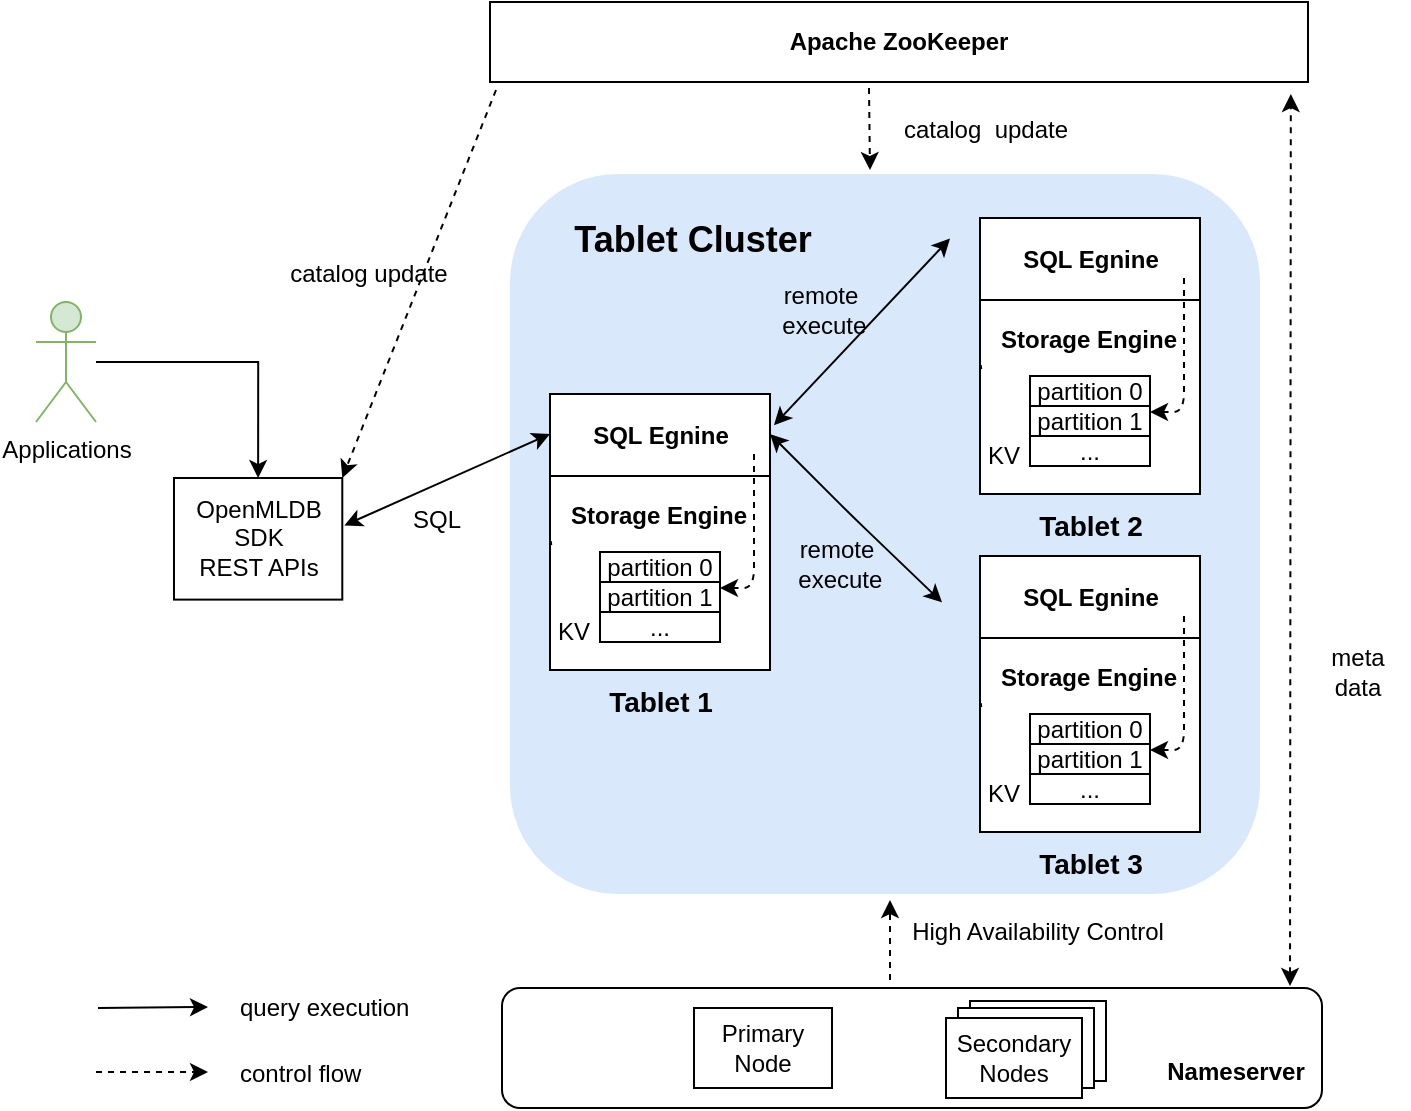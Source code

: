 <mxfile version="16.5.1" type="device" pages="4"><diagram id="R_XDnZOIMWWPD0mZHOEB" name="Page-2"><mxGraphModel dx="925" dy="631" grid="0" gridSize="10" guides="1" tooltips="1" connect="1" arrows="1" fold="1" page="1" pageScale="1" pageWidth="827" pageHeight="1169" background="none" math="0" shadow="0"><root><mxCell id="vhOFDHS4saqnz6lUWHox-0"/><mxCell id="vhOFDHS4saqnz6lUWHox-1" parent="vhOFDHS4saqnz6lUWHox-0"/><mxCell id="NaEzHVaHniakvKDmxubU-1" value="" style="rounded=1;whiteSpace=wrap;html=1;fillColor=#ffffff;gradientColor=none;" parent="vhOFDHS4saqnz6lUWHox-1" vertex="1"><mxGeometry x="266" y="593" width="410" height="60" as="geometry"/></mxCell><mxCell id="NaEzHVaHniakvKDmxubU-2" value="" style="rounded=1;whiteSpace=wrap;html=1;fillColor=#dae8fc;dashed=1;dashPattern=1 4;strokeColor=none;" parent="vhOFDHS4saqnz6lUWHox-1" vertex="1"><mxGeometry x="270" y="186" width="375" height="360" as="geometry"/></mxCell><mxCell id="NaEzHVaHniakvKDmxubU-6" value="&lt;font style=&quot;font-size: 12px&quot;&gt;SQL&lt;/font&gt;" style="text;html=1;strokeColor=none;fillColor=none;align=center;verticalAlign=middle;whiteSpace=wrap;rounded=0;rotation=0;" parent="vhOFDHS4saqnz6lUWHox-1" vertex="1"><mxGeometry x="201.8" y="338" width="63.2" height="41.5" as="geometry"/></mxCell><mxCell id="NaEzHVaHniakvKDmxubU-7" value="Primary Node" style="rounded=0;whiteSpace=wrap;html=1;labelBackgroundColor=none;strokeWidth=1;gradientColor=none;fontColor=#000000;" parent="vhOFDHS4saqnz6lUWHox-1" vertex="1"><mxGeometry x="362" y="603" width="69" height="40" as="geometry"/></mxCell><mxCell id="NaEzHVaHniakvKDmxubU-9" value="&lt;font style=&quot;font-size: 12px&quot;&gt;Nameserver&lt;/font&gt;" style="text;html=1;strokeColor=none;fillColor=none;align=center;verticalAlign=middle;whiteSpace=wrap;rounded=0;dashed=1;labelBackgroundColor=none;fontColor=#000000;fontStyle=1" parent="vhOFDHS4saqnz6lUWHox-1" vertex="1"><mxGeometry x="583.004" y="624.0" width="100" height="22" as="geometry"/></mxCell><mxCell id="NaEzHVaHniakvKDmxubU-10" style="edgeStyle=orthogonalEdgeStyle;rounded=0;orthogonalLoop=1;jettySize=auto;html=1;exitX=0.5;exitY=1;exitDx=0;exitDy=0;dashed=1;dashPattern=1 2;strokeWidth=2;fontColor=#000000;" parent="vhOFDHS4saqnz6lUWHox-1" edge="1"><mxGeometry relative="1" as="geometry"><mxPoint x="501.074" y="630.224" as="sourcePoint"/><mxPoint x="501.074" y="630.224" as="targetPoint"/></mxGeometry></mxCell><mxCell id="NaEzHVaHniakvKDmxubU-11" value="Apache ZooKeeper" style="rounded=0;whiteSpace=wrap;html=1;fontStyle=1" parent="vhOFDHS4saqnz6lUWHox-1" vertex="1"><mxGeometry x="260" y="100" width="409" height="40" as="geometry"/></mxCell><mxCell id="NaEzHVaHniakvKDmxubU-20" value="" style="endArrow=classic;startArrow=classic;html=1;exitX=0.39;exitY=-0.012;exitDx=0;exitDy=0;exitPerimeter=0;" parent="vhOFDHS4saqnz6lUWHox-1" source="NaEzHVaHniakvKDmxubU-5" edge="1"><mxGeometry width="50" height="50" relative="1" as="geometry"><mxPoint x="220" y="316" as="sourcePoint"/><mxPoint x="290" y="316" as="targetPoint"/></mxGeometry></mxCell><mxCell id="NaEzHVaHniakvKDmxubU-35" value="" style="endArrow=classic;startArrow=classic;html=1;exitX=1.018;exitY=0.113;exitDx=0;exitDy=0;exitPerimeter=0;entryX=0;entryY=0.16;entryDx=0;entryDy=0;entryPerimeter=0;" parent="vhOFDHS4saqnz6lUWHox-1" source="NaEzHVaHniakvKDmxubU-4" edge="1"><mxGeometry width="50" height="50" relative="1" as="geometry"><mxPoint x="410" y="296" as="sourcePoint"/><mxPoint x="490" y="218.24" as="targetPoint"/></mxGeometry></mxCell><mxCell id="NaEzHVaHniakvKDmxubU-36" value="" style="endArrow=classic;startArrow=classic;html=1;entryX=-0.036;entryY=0.107;entryDx=0;entryDy=0;entryPerimeter=0;" parent="vhOFDHS4saqnz6lUWHox-1" edge="1"><mxGeometry width="50" height="50" relative="1" as="geometry"><mxPoint x="400" y="316" as="sourcePoint"/><mxPoint x="486.04" y="400.231" as="targetPoint"/><Array as="points"><mxPoint x="440" y="356"/></Array></mxGeometry></mxCell><mxCell id="NaEzHVaHniakvKDmxubU-39" value="" style="endArrow=classic;startArrow=classic;html=1;exitX=0.961;exitY=-0.017;exitDx=0;exitDy=0;exitPerimeter=0;dashed=1;entryX=0.979;entryY=1.15;entryDx=0;entryDy=0;entryPerimeter=0;" parent="vhOFDHS4saqnz6lUWHox-1" source="NaEzHVaHniakvKDmxubU-1" target="NaEzHVaHniakvKDmxubU-11" edge="1"><mxGeometry width="50" height="50" relative="1" as="geometry"><mxPoint x="660" y="236" as="sourcePoint"/><mxPoint x="660" y="166" as="targetPoint"/></mxGeometry></mxCell><mxCell id="NaEzHVaHniakvKDmxubU-40" value="" style="endArrow=classic;html=1;dashed=1;" parent="vhOFDHS4saqnz6lUWHox-1" edge="1"><mxGeometry width="50" height="50" relative="1" as="geometry"><mxPoint x="460" y="589" as="sourcePoint"/><mxPoint x="460" y="549" as="targetPoint"/></mxGeometry></mxCell><mxCell id="NaEzHVaHniakvKDmxubU-41" value="High Availability Control" style="text;html=1;strokeColor=none;fillColor=none;align=center;verticalAlign=middle;whiteSpace=wrap;rounded=0;dashed=1;" parent="vhOFDHS4saqnz6lUWHox-1" vertex="1"><mxGeometry x="467" y="555" width="134" height="20" as="geometry"/></mxCell><mxCell id="NaEzHVaHniakvKDmxubU-42" value="meta data" style="text;html=1;strokeColor=none;fillColor=none;align=center;verticalAlign=middle;whiteSpace=wrap;rounded=0;dashed=1;" parent="vhOFDHS4saqnz6lUWHox-1" vertex="1"><mxGeometry x="669.004" y="425.0" width="50" height="20" as="geometry"/></mxCell><mxCell id="NaEzHVaHniakvKDmxubU-44" value="catalog update" style="text;html=1;strokeColor=none;fillColor=none;align=center;verticalAlign=middle;whiteSpace=wrap;rounded=0;dashed=1;" parent="vhOFDHS4saqnz6lUWHox-1" vertex="1"><mxGeometry x="150" y="226" width="99" height="20" as="geometry"/></mxCell><mxCell id="NaEzHVaHniakvKDmxubU-45" value="catalog &amp;nbsp;update" style="text;html=1;strokeColor=none;fillColor=none;align=center;verticalAlign=middle;whiteSpace=wrap;rounded=0;dashed=1;" parent="vhOFDHS4saqnz6lUWHox-1" vertex="1"><mxGeometry x="463" y="154" width="90" height="20" as="geometry"/></mxCell><mxCell id="NaEzHVaHniakvKDmxubU-46" value="" style="endArrow=classic;html=1;dashed=1;entryX=0;entryY=0;entryDx=0;entryDy=0;" parent="vhOFDHS4saqnz6lUWHox-1" target="NaEzHVaHniakvKDmxubU-5" edge="1"><mxGeometry width="50" height="50" relative="1" as="geometry"><mxPoint x="263" y="144" as="sourcePoint"/><mxPoint x="135" y="241" as="targetPoint"/></mxGeometry></mxCell><mxCell id="NaEzHVaHniakvKDmxubU-47" value="" style="endArrow=classic;html=1;dashed=1;" parent="vhOFDHS4saqnz6lUWHox-1" edge="1"><mxGeometry width="50" height="50" relative="1" as="geometry"><mxPoint x="449.5" y="143" as="sourcePoint"/><mxPoint x="450" y="184" as="targetPoint"/></mxGeometry></mxCell><mxCell id="NaEzHVaHniakvKDmxubU-57" value="remote &amp;nbsp;execute" style="text;html=1;strokeColor=none;fillColor=none;align=center;verticalAlign=middle;whiteSpace=wrap;rounded=0;" parent="vhOFDHS4saqnz6lUWHox-1" vertex="1"><mxGeometry x="384" y="241" width="83" height="26" as="geometry"/></mxCell><mxCell id="NaEzHVaHniakvKDmxubU-62" value="remote &amp;nbsp;execute" style="text;html=1;strokeColor=none;fillColor=none;align=center;verticalAlign=middle;whiteSpace=wrap;rounded=0;" parent="vhOFDHS4saqnz6lUWHox-1" vertex="1"><mxGeometry x="392" y="368" width="83" height="26" as="geometry"/></mxCell><mxCell id="mcq1iTSsxQSHeaT2hDs4-6" value="" style="edgeStyle=orthogonalEdgeStyle;rounded=0;orthogonalLoop=1;jettySize=auto;html=1;entryX=0;entryY=0.5;entryDx=0;entryDy=0;" parent="vhOFDHS4saqnz6lUWHox-1" source="mcq1iTSsxQSHeaT2hDs4-5" target="NaEzHVaHniakvKDmxubU-5" edge="1"><mxGeometry relative="1" as="geometry"><mxPoint x="150" y="332" as="targetPoint"/></mxGeometry></mxCell><mxCell id="mcq1iTSsxQSHeaT2hDs4-5" value="Applications" style="shape=umlActor;verticalLabelPosition=bottom;verticalAlign=top;html=1;outlineConnect=0;fillColor=#d5e8d4;strokeColor=#82b366;" parent="vhOFDHS4saqnz6lUWHox-1" vertex="1"><mxGeometry x="33" y="250" width="30" height="60" as="geometry"/></mxCell><mxCell id="VV9O_mDvi7hIgtX8AzGL-1" value="Tablet Cluster" style="text;html=1;align=center;verticalAlign=middle;resizable=0;points=[];autosize=1;strokeColor=none;fillColor=none;fontSize=18;fontStyle=1" parent="vhOFDHS4saqnz6lUWHox-1" vertex="1"><mxGeometry x="297" y="206" width="128" height="26" as="geometry"/></mxCell><mxCell id="VV9O_mDvi7hIgtX8AzGL-3" value="" style="group" parent="vhOFDHS4saqnz6lUWHox-1" vertex="1" connectable="0"><mxGeometry x="101.995" y="338.005" width="84.15" height="60.8" as="geometry"/></mxCell><mxCell id="NaEzHVaHniakvKDmxubU-5" value="&lt;font style=&quot;font-size: 14px&quot;&gt;&lt;br&gt;&lt;/font&gt;" style="rounded=0;whiteSpace=wrap;html=1;rotation=-90;direction=west;" parent="VV9O_mDvi7hIgtX8AzGL-3" vertex="1"><mxGeometry x="11.675" y="-11.675" width="60.8" height="84.15" as="geometry"/></mxCell><mxCell id="VV9O_mDvi7hIgtX8AzGL-5" value="OpenMLDB&lt;br&gt;SDK&lt;br&gt;REST APIs" style="text;html=1;align=center;verticalAlign=middle;resizable=0;points=[];autosize=1;strokeColor=none;fillColor=none;fontSize=12;" parent="VV9O_mDvi7hIgtX8AzGL-3" vertex="1"><mxGeometry x="5.575" y="7.295" width="73" height="46" as="geometry"/></mxCell><mxCell id="VV9O_mDvi7hIgtX8AzGL-18" value="" style="group" parent="vhOFDHS4saqnz6lUWHox-1" vertex="1" connectable="0"><mxGeometry x="283" y="296" width="117" height="164" as="geometry"/></mxCell><mxCell id="NaEzHVaHniakvKDmxubU-4" value="" style="rounded=0;whiteSpace=wrap;html=1;fillColor=#ffffff;" parent="VV9O_mDvi7hIgtX8AzGL-18" vertex="1"><mxGeometry x="7" width="110" height="138" as="geometry"/></mxCell><mxCell id="NaEzHVaHniakvKDmxubU-12" value="&lt;font style=&quot;font-size: 12px&quot;&gt;KV&lt;/font&gt;" style="text;html=1;strokeColor=none;fillColor=none;align=center;verticalAlign=middle;whiteSpace=wrap;rounded=0;rotation=0;" parent="VV9O_mDvi7hIgtX8AzGL-18" vertex="1"><mxGeometry y="109" width="38" height="20.5" as="geometry"/></mxCell><mxCell id="NaEzHVaHniakvKDmxubU-15" value="" style="endArrow=none;dashed=1;html=1;dashPattern=1 3;strokeWidth=2;" parent="VV9O_mDvi7hIgtX8AzGL-18" target="NaEzHVaHniakvKDmxubU-4" edge="1"><mxGeometry width="50" height="50" relative="1" as="geometry"><mxPoint x="8" y="74.5" as="sourcePoint"/><mxPoint x="78" y="74.5" as="targetPoint"/></mxGeometry></mxCell><mxCell id="NaEzHVaHniakvKDmxubU-16" value="" style="endArrow=none;html=1;" parent="VV9O_mDvi7hIgtX8AzGL-18" edge="1"><mxGeometry width="50" height="50" relative="1" as="geometry"><mxPoint x="7" y="41" as="sourcePoint"/><mxPoint x="117" y="41" as="targetPoint"/></mxGeometry></mxCell><mxCell id="NaEzHVaHniakvKDmxubU-19" value="SQL Egnine" style="text;html=1;strokeColor=none;fillColor=none;align=center;verticalAlign=middle;whiteSpace=wrap;rounded=0;dashed=1;fontStyle=1" parent="VV9O_mDvi7hIgtX8AzGL-18" vertex="1"><mxGeometry x="10.75" y="7" width="102.5" height="28.5" as="geometry"/></mxCell><mxCell id="NaEzHVaHniakvKDmxubU-43" value="Tablet 1" style="text;html=1;strokeColor=none;fillColor=none;align=center;verticalAlign=middle;whiteSpace=wrap;rounded=0;dashed=1;fontStyle=1;fontSize=14;" parent="VV9O_mDvi7hIgtX8AzGL-18" vertex="1"><mxGeometry x="25.5" y="144" width="73" height="20" as="geometry"/></mxCell><mxCell id="NaEzHVaHniakvKDmxubU-54" value="" style="endArrow=classic;html=1;dashed=1;" parent="VV9O_mDvi7hIgtX8AzGL-18" edge="1"><mxGeometry width="50" height="50" relative="1" as="geometry"><mxPoint x="109" y="30" as="sourcePoint"/><mxPoint x="92" y="97" as="targetPoint"/><Array as="points"><mxPoint x="109" y="97"/></Array></mxGeometry></mxCell><mxCell id="VV9O_mDvi7hIgtX8AzGL-14" value="" style="group" parent="VV9O_mDvi7hIgtX8AzGL-18" vertex="1" connectable="0"><mxGeometry x="32" y="79" width="60" height="45" as="geometry"/></mxCell><mxCell id="NaEzHVaHniakvKDmxubU-13" value="partition 0" style="rounded=0;whiteSpace=wrap;html=1;gradientColor=none;fillColor=#FFFFFF;" parent="VV9O_mDvi7hIgtX8AzGL-14" vertex="1"><mxGeometry width="60" height="15" as="geometry"/></mxCell><mxCell id="NaEzHVaHniakvKDmxubU-14" value="..." style="rounded=0;whiteSpace=wrap;html=1;gradientColor=none;" parent="VV9O_mDvi7hIgtX8AzGL-14" vertex="1"><mxGeometry y="30" width="60" height="15" as="geometry"/></mxCell><mxCell id="VV9O_mDvi7hIgtX8AzGL-9" value="partition 1" style="rounded=0;whiteSpace=wrap;html=1;gradientColor=none;" parent="VV9O_mDvi7hIgtX8AzGL-14" vertex="1"><mxGeometry y="15" width="60" height="15" as="geometry"/></mxCell><mxCell id="VV9O_mDvi7hIgtX8AzGL-16" value="Storage Engine" style="text;html=1;strokeColor=none;fillColor=none;align=center;verticalAlign=middle;whiteSpace=wrap;rounded=0;dashed=1;fontStyle=1" parent="VV9O_mDvi7hIgtX8AzGL-18" vertex="1"><mxGeometry x="12.5" y="46.5" width="96.5" height="28.5" as="geometry"/></mxCell><mxCell id="VV9O_mDvi7hIgtX8AzGL-19" value="" style="group" parent="vhOFDHS4saqnz6lUWHox-1" vertex="1" connectable="0"><mxGeometry x="498" y="208" width="117" height="164" as="geometry"/></mxCell><mxCell id="VV9O_mDvi7hIgtX8AzGL-20" value="" style="rounded=0;whiteSpace=wrap;html=1;fillColor=#ffffff;" parent="VV9O_mDvi7hIgtX8AzGL-19" vertex="1"><mxGeometry x="7" width="110" height="138" as="geometry"/></mxCell><mxCell id="VV9O_mDvi7hIgtX8AzGL-21" value="&lt;font style=&quot;font-size: 12px&quot;&gt;KV&lt;/font&gt;" style="text;html=1;strokeColor=none;fillColor=none;align=center;verticalAlign=middle;whiteSpace=wrap;rounded=0;rotation=0;" parent="VV9O_mDvi7hIgtX8AzGL-19" vertex="1"><mxGeometry y="109" width="38" height="20.5" as="geometry"/></mxCell><mxCell id="VV9O_mDvi7hIgtX8AzGL-22" value="" style="endArrow=none;dashed=1;html=1;dashPattern=1 3;strokeWidth=2;" parent="VV9O_mDvi7hIgtX8AzGL-19" target="VV9O_mDvi7hIgtX8AzGL-20" edge="1"><mxGeometry width="50" height="50" relative="1" as="geometry"><mxPoint x="8" y="74.5" as="sourcePoint"/><mxPoint x="78" y="74.5" as="targetPoint"/></mxGeometry></mxCell><mxCell id="VV9O_mDvi7hIgtX8AzGL-23" value="" style="endArrow=none;html=1;" parent="VV9O_mDvi7hIgtX8AzGL-19" edge="1"><mxGeometry width="50" height="50" relative="1" as="geometry"><mxPoint x="7" y="41" as="sourcePoint"/><mxPoint x="117" y="41" as="targetPoint"/></mxGeometry></mxCell><mxCell id="VV9O_mDvi7hIgtX8AzGL-24" value="SQL Egnine" style="text;html=1;strokeColor=none;fillColor=none;align=center;verticalAlign=middle;whiteSpace=wrap;rounded=0;dashed=1;fontStyle=1" parent="VV9O_mDvi7hIgtX8AzGL-19" vertex="1"><mxGeometry x="10.75" y="7" width="102.5" height="28.5" as="geometry"/></mxCell><mxCell id="VV9O_mDvi7hIgtX8AzGL-25" value="Tablet 2" style="text;html=1;strokeColor=none;fillColor=none;align=center;verticalAlign=middle;whiteSpace=wrap;rounded=0;dashed=1;fontStyle=1;fontSize=14;" parent="VV9O_mDvi7hIgtX8AzGL-19" vertex="1"><mxGeometry x="25.5" y="144" width="73" height="20" as="geometry"/></mxCell><mxCell id="VV9O_mDvi7hIgtX8AzGL-26" value="" style="endArrow=classic;html=1;dashed=1;" parent="VV9O_mDvi7hIgtX8AzGL-19" edge="1"><mxGeometry width="50" height="50" relative="1" as="geometry"><mxPoint x="109" y="30" as="sourcePoint"/><mxPoint x="92" y="97" as="targetPoint"/><Array as="points"><mxPoint x="109" y="97"/></Array></mxGeometry></mxCell><mxCell id="VV9O_mDvi7hIgtX8AzGL-27" value="" style="group" parent="VV9O_mDvi7hIgtX8AzGL-19" vertex="1" connectable="0"><mxGeometry x="32" y="79" width="60" height="45" as="geometry"/></mxCell><mxCell id="VV9O_mDvi7hIgtX8AzGL-28" value="partition 0" style="rounded=0;whiteSpace=wrap;html=1;gradientColor=none;fillColor=#FFFFFF;" parent="VV9O_mDvi7hIgtX8AzGL-27" vertex="1"><mxGeometry width="60" height="15" as="geometry"/></mxCell><mxCell id="VV9O_mDvi7hIgtX8AzGL-29" value="..." style="rounded=0;whiteSpace=wrap;html=1;gradientColor=none;" parent="VV9O_mDvi7hIgtX8AzGL-27" vertex="1"><mxGeometry y="30" width="60" height="15" as="geometry"/></mxCell><mxCell id="VV9O_mDvi7hIgtX8AzGL-30" value="partition 1" style="rounded=0;whiteSpace=wrap;html=1;gradientColor=none;" parent="VV9O_mDvi7hIgtX8AzGL-27" vertex="1"><mxGeometry y="15" width="60" height="15" as="geometry"/></mxCell><mxCell id="VV9O_mDvi7hIgtX8AzGL-31" value="Storage Engine" style="text;html=1;strokeColor=none;fillColor=none;align=center;verticalAlign=middle;whiteSpace=wrap;rounded=0;dashed=1;fontStyle=1" parent="VV9O_mDvi7hIgtX8AzGL-19" vertex="1"><mxGeometry x="12.5" y="46.5" width="96.5" height="28.5" as="geometry"/></mxCell><mxCell id="gfgRENCkC31UcV2LOEmo-7" value="" style="rounded=0;whiteSpace=wrap;html=1;labelBackgroundColor=none;strokeWidth=1;gradientColor=none;fontColor=#000000;" vertex="1" parent="vhOFDHS4saqnz6lUWHox-1"><mxGeometry x="500" y="599.5" width="68" height="40" as="geometry"/></mxCell><mxCell id="gfgRENCkC31UcV2LOEmo-5" value="" style="rounded=0;whiteSpace=wrap;html=1;labelBackgroundColor=none;strokeWidth=1;gradientColor=none;fontColor=#000000;" vertex="1" parent="vhOFDHS4saqnz6lUWHox-1"><mxGeometry x="494" y="603" width="68" height="40" as="geometry"/></mxCell><mxCell id="VV9O_mDvi7hIgtX8AzGL-34" value="" style="group" parent="vhOFDHS4saqnz6lUWHox-1" vertex="1" connectable="0"><mxGeometry x="498" y="377" width="117" height="164" as="geometry"/></mxCell><mxCell id="VV9O_mDvi7hIgtX8AzGL-35" value="" style="rounded=0;whiteSpace=wrap;html=1;fillColor=#ffffff;" parent="VV9O_mDvi7hIgtX8AzGL-34" vertex="1"><mxGeometry x="7" width="110" height="138" as="geometry"/></mxCell><mxCell id="VV9O_mDvi7hIgtX8AzGL-37" value="&lt;font style=&quot;font-size: 12px&quot;&gt;KV&lt;/font&gt;" style="text;html=1;strokeColor=none;fillColor=none;align=center;verticalAlign=middle;whiteSpace=wrap;rounded=0;rotation=0;" parent="VV9O_mDvi7hIgtX8AzGL-34" vertex="1"><mxGeometry y="109" width="38" height="20.5" as="geometry"/></mxCell><mxCell id="VV9O_mDvi7hIgtX8AzGL-38" value="" style="endArrow=none;dashed=1;html=1;dashPattern=1 3;strokeWidth=2;" parent="VV9O_mDvi7hIgtX8AzGL-34" target="VV9O_mDvi7hIgtX8AzGL-35" edge="1"><mxGeometry width="50" height="50" relative="1" as="geometry"><mxPoint x="8" y="74.5" as="sourcePoint"/><mxPoint x="78" y="74.5" as="targetPoint"/></mxGeometry></mxCell><mxCell id="VV9O_mDvi7hIgtX8AzGL-39" value="" style="endArrow=none;html=1;" parent="VV9O_mDvi7hIgtX8AzGL-34" edge="1"><mxGeometry width="50" height="50" relative="1" as="geometry"><mxPoint x="7" y="41" as="sourcePoint"/><mxPoint x="117" y="41" as="targetPoint"/></mxGeometry></mxCell><mxCell id="VV9O_mDvi7hIgtX8AzGL-40" value="SQL Egnine" style="text;html=1;strokeColor=none;fillColor=none;align=center;verticalAlign=middle;whiteSpace=wrap;rounded=0;dashed=1;fontStyle=1" parent="VV9O_mDvi7hIgtX8AzGL-34" vertex="1"><mxGeometry x="10.75" y="7" width="102.5" height="28.5" as="geometry"/></mxCell><mxCell id="VV9O_mDvi7hIgtX8AzGL-41" value="Tablet 3" style="text;html=1;strokeColor=none;fillColor=none;align=center;verticalAlign=middle;whiteSpace=wrap;rounded=0;dashed=1;fontStyle=1;fontSize=14;" parent="VV9O_mDvi7hIgtX8AzGL-34" vertex="1"><mxGeometry x="25.5" y="144" width="73" height="20" as="geometry"/></mxCell><mxCell id="VV9O_mDvi7hIgtX8AzGL-42" value="" style="endArrow=classic;html=1;dashed=1;" parent="VV9O_mDvi7hIgtX8AzGL-34" edge="1"><mxGeometry width="50" height="50" relative="1" as="geometry"><mxPoint x="109" y="30" as="sourcePoint"/><mxPoint x="92" y="97" as="targetPoint"/><Array as="points"><mxPoint x="109" y="97"/></Array></mxGeometry></mxCell><mxCell id="VV9O_mDvi7hIgtX8AzGL-43" value="" style="group" parent="VV9O_mDvi7hIgtX8AzGL-34" vertex="1" connectable="0"><mxGeometry x="32" y="79" width="60" height="45" as="geometry"/></mxCell><mxCell id="VV9O_mDvi7hIgtX8AzGL-44" value="partition 0" style="rounded=0;whiteSpace=wrap;html=1;gradientColor=none;fillColor=#FFFFFF;" parent="VV9O_mDvi7hIgtX8AzGL-43" vertex="1"><mxGeometry width="60" height="15" as="geometry"/></mxCell><mxCell id="VV9O_mDvi7hIgtX8AzGL-45" value="..." style="rounded=0;whiteSpace=wrap;html=1;gradientColor=none;" parent="VV9O_mDvi7hIgtX8AzGL-43" vertex="1"><mxGeometry y="30" width="60" height="15" as="geometry"/></mxCell><mxCell id="VV9O_mDvi7hIgtX8AzGL-46" value="partition 1" style="rounded=0;whiteSpace=wrap;html=1;gradientColor=none;" parent="VV9O_mDvi7hIgtX8AzGL-43" vertex="1"><mxGeometry y="15" width="60" height="15" as="geometry"/></mxCell><mxCell id="VV9O_mDvi7hIgtX8AzGL-47" value="Storage Engine" style="text;html=1;strokeColor=none;fillColor=none;align=center;verticalAlign=middle;whiteSpace=wrap;rounded=0;dashed=1;fontStyle=1" parent="VV9O_mDvi7hIgtX8AzGL-34" vertex="1"><mxGeometry x="12.5" y="46.5" width="96.5" height="28.5" as="geometry"/></mxCell><mxCell id="gfgRENCkC31UcV2LOEmo-0" value="" style="group" vertex="1" connectable="0" parent="vhOFDHS4saqnz6lUWHox-1"><mxGeometry x="63" y="593" width="160" height="53" as="geometry"/></mxCell><mxCell id="NaEzHVaHniakvKDmxubU-58" value="control flow" style="text;html=1;strokeColor=none;fillColor=none;align=left;verticalAlign=middle;whiteSpace=wrap;rounded=0;" parent="gfgRENCkC31UcV2LOEmo-0" vertex="1"><mxGeometry x="70" y="33" width="88" height="20" as="geometry"/></mxCell><mxCell id="NaEzHVaHniakvKDmxubU-59" value="query execution" style="text;html=1;strokeColor=none;fillColor=none;align=left;verticalAlign=middle;whiteSpace=wrap;rounded=0;" parent="gfgRENCkC31UcV2LOEmo-0" vertex="1"><mxGeometry x="70" width="90" height="20" as="geometry"/></mxCell><mxCell id="NaEzHVaHniakvKDmxubU-60" value="" style="endArrow=classic;html=1;" parent="gfgRENCkC31UcV2LOEmo-0" edge="1"><mxGeometry width="50" height="50" relative="1" as="geometry"><mxPoint x="1" y="10" as="sourcePoint"/><mxPoint x="56" y="9.5" as="targetPoint"/></mxGeometry></mxCell><mxCell id="NaEzHVaHniakvKDmxubU-61" value="" style="endArrow=classic;html=1;dashed=1;" parent="gfgRENCkC31UcV2LOEmo-0" edge="1"><mxGeometry width="50" height="50" relative="1" as="geometry"><mxPoint y="42" as="sourcePoint"/><mxPoint x="56" y="42" as="targetPoint"/></mxGeometry></mxCell><mxCell id="NaEzHVaHniakvKDmxubU-8" value="Secondary Nodes" style="rounded=0;whiteSpace=wrap;html=1;labelBackgroundColor=none;strokeWidth=1;gradientColor=none;fontColor=#000000;" parent="vhOFDHS4saqnz6lUWHox-1" vertex="1"><mxGeometry x="488" y="608" width="68" height="40" as="geometry"/></mxCell></root></mxGraphModel></diagram><diagram id="SO2rqIOmWMtu2-xlwOeZ" name="Page-3"><mxGraphModel dx="913" dy="619" grid="0" gridSize="10" guides="1" tooltips="1" connect="1" arrows="1" fold="1" page="1" pageScale="1" pageWidth="827" pageHeight="1169" math="0" shadow="0"><root><mxCell id="-XIZv3PGUTEOdO9vvFHw-0"/><mxCell id="-XIZv3PGUTEOdO9vvFHw-1" parent="-XIZv3PGUTEOdO9vvFHw-0"/><mxCell id="_7aYSnA0UItdGspl0w5k-0" value="" style="rounded=1;whiteSpace=wrap;html=1;" parent="-XIZv3PGUTEOdO9vvFHw-1" vertex="1"><mxGeometry x="35" y="160" width="230" height="260" as="geometry"/></mxCell><mxCell id="_7aYSnA0UItdGspl0w5k-3" value="(1, 0)" style="rounded=0;whiteSpace=wrap;html=1;fillColor=#dae8fc;strokeColor=#6c8ebf;" parent="-XIZv3PGUTEOdO9vvFHw-1" vertex="1"><mxGeometry x="65" y="180" width="80" height="40" as="geometry"/></mxCell><mxCell id="_7aYSnA0UItdGspl0w5k-4" value="(1, 1)" style="rounded=0;whiteSpace=wrap;html=1;" parent="-XIZv3PGUTEOdO9vvFHw-1" vertex="1"><mxGeometry x="155" y="180" width="80" height="40" as="geometry"/></mxCell><mxCell id="_7aYSnA0UItdGspl0w5k-5" value="(1, 2)" style="rounded=0;whiteSpace=wrap;html=1;" parent="-XIZv3PGUTEOdO9vvFHw-1" vertex="1"><mxGeometry x="65" y="240" width="80" height="40" as="geometry"/></mxCell><mxCell id="_7aYSnA0UItdGspl0w5k-6" value="(1, 3)" style="rounded=0;whiteSpace=wrap;html=1;fillColor=#dae8fc;strokeColor=#6c8ebf;" parent="-XIZv3PGUTEOdO9vvFHw-1" vertex="1"><mxGeometry x="155" y="240" width="80" height="40" as="geometry"/></mxCell><mxCell id="_7aYSnA0UItdGspl0w5k-7" value="（2, 0）" style="rounded=0;whiteSpace=wrap;html=1;" parent="-XIZv3PGUTEOdO9vvFHw-1" vertex="1"><mxGeometry x="65" y="300" width="80" height="40" as="geometry"/></mxCell><mxCell id="_7aYSnA0UItdGspl0w5k-8" value="(2, 1)" style="rounded=0;whiteSpace=wrap;html=1;" parent="-XIZv3PGUTEOdO9vvFHw-1" vertex="1"><mxGeometry x="155" y="300" width="80" height="40" as="geometry"/></mxCell><mxCell id="_7aYSnA0UItdGspl0w5k-10" value="(2, 2)" style="rounded=0;whiteSpace=wrap;html=1;fillColor=#dae8fc;strokeColor=#6c8ebf;" parent="-XIZv3PGUTEOdO9vvFHw-1" vertex="1"><mxGeometry x="65" y="360" width="80" height="40" as="geometry"/></mxCell><mxCell id="_7aYSnA0UItdGspl0w5k-11" value="(2, 3)" style="rounded=0;whiteSpace=wrap;html=1;" parent="-XIZv3PGUTEOdO9vvFHw-1" vertex="1"><mxGeometry x="155" y="360" width="80" height="40" as="geometry"/></mxCell><mxCell id="R8ppGQdh3ZAwTnBf-6wh-0" value="" style="rounded=1;whiteSpace=wrap;html=1;" parent="-XIZv3PGUTEOdO9vvFHw-1" vertex="1"><mxGeometry x="305" y="160" width="230" height="260" as="geometry"/></mxCell><mxCell id="R8ppGQdh3ZAwTnBf-6wh-1" value="(1, 0)" style="rounded=0;whiteSpace=wrap;html=1;" parent="-XIZv3PGUTEOdO9vvFHw-1" vertex="1"><mxGeometry x="335" y="180" width="80" height="40" as="geometry"/></mxCell><mxCell id="R8ppGQdh3ZAwTnBf-6wh-2" value="(1, 1)" style="rounded=0;whiteSpace=wrap;html=1;fillColor=#dae8fc;strokeColor=#6c8ebf;" parent="-XIZv3PGUTEOdO9vvFHw-1" vertex="1"><mxGeometry x="425" y="180" width="80" height="40" as="geometry"/></mxCell><mxCell id="R8ppGQdh3ZAwTnBf-6wh-3" value="(1, 2)" style="rounded=0;whiteSpace=wrap;html=1;" parent="-XIZv3PGUTEOdO9vvFHw-1" vertex="1"><mxGeometry x="335" y="240" width="80" height="40" as="geometry"/></mxCell><mxCell id="R8ppGQdh3ZAwTnBf-6wh-4" value="(1, 3)" style="rounded=0;whiteSpace=wrap;html=1;" parent="-XIZv3PGUTEOdO9vvFHw-1" vertex="1"><mxGeometry x="425" y="240" width="80" height="40" as="geometry"/></mxCell><mxCell id="R8ppGQdh3ZAwTnBf-6wh-5" value="（2, 0）" style="rounded=0;whiteSpace=wrap;html=1;fillColor=#dae8fc;strokeColor=#6c8ebf;" parent="-XIZv3PGUTEOdO9vvFHw-1" vertex="1"><mxGeometry x="335" y="300" width="80" height="40" as="geometry"/></mxCell><mxCell id="R8ppGQdh3ZAwTnBf-6wh-6" value="(2, 1)" style="rounded=0;whiteSpace=wrap;html=1;" parent="-XIZv3PGUTEOdO9vvFHw-1" vertex="1"><mxGeometry x="425" y="300" width="80" height="40" as="geometry"/></mxCell><mxCell id="R8ppGQdh3ZAwTnBf-6wh-7" value="(2, 2)" style="rounded=0;whiteSpace=wrap;html=1;" parent="-XIZv3PGUTEOdO9vvFHw-1" vertex="1"><mxGeometry x="335" y="360" width="80" height="40" as="geometry"/></mxCell><mxCell id="R8ppGQdh3ZAwTnBf-6wh-8" value="(2, 3)" style="rounded=0;whiteSpace=wrap;html=1;fillColor=#dae8fc;strokeColor=#6c8ebf;" parent="-XIZv3PGUTEOdO9vvFHw-1" vertex="1"><mxGeometry x="425" y="360" width="80" height="40" as="geometry"/></mxCell><mxCell id="R8ppGQdh3ZAwTnBf-6wh-9" value="" style="rounded=1;whiteSpace=wrap;html=1;" parent="-XIZv3PGUTEOdO9vvFHw-1" vertex="1"><mxGeometry x="562" y="160" width="230" height="260" as="geometry"/></mxCell><mxCell id="R8ppGQdh3ZAwTnBf-6wh-10" value="(1, 0)" style="rounded=0;whiteSpace=wrap;html=1;" parent="-XIZv3PGUTEOdO9vvFHw-1" vertex="1"><mxGeometry x="592" y="180" width="80" height="40" as="geometry"/></mxCell><mxCell id="R8ppGQdh3ZAwTnBf-6wh-11" value="(1, 1)" style="rounded=0;whiteSpace=wrap;html=1;" parent="-XIZv3PGUTEOdO9vvFHw-1" vertex="1"><mxGeometry x="682" y="180" width="80" height="40" as="geometry"/></mxCell><mxCell id="R8ppGQdh3ZAwTnBf-6wh-12" value="(1, 2)" style="rounded=0;whiteSpace=wrap;html=1;fillColor=#dae8fc;strokeColor=#6c8ebf;" parent="-XIZv3PGUTEOdO9vvFHw-1" vertex="1"><mxGeometry x="592" y="240" width="80" height="40" as="geometry"/></mxCell><mxCell id="R8ppGQdh3ZAwTnBf-6wh-13" value="(1, 3)" style="rounded=0;whiteSpace=wrap;html=1;" parent="-XIZv3PGUTEOdO9vvFHw-1" vertex="1"><mxGeometry x="682" y="240" width="80" height="40" as="geometry"/></mxCell><mxCell id="R8ppGQdh3ZAwTnBf-6wh-14" value="（2, 0）" style="rounded=0;whiteSpace=wrap;html=1;" parent="-XIZv3PGUTEOdO9vvFHw-1" vertex="1"><mxGeometry x="592" y="300" width="80" height="40" as="geometry"/></mxCell><mxCell id="R8ppGQdh3ZAwTnBf-6wh-15" value="(2, 1)" style="rounded=0;whiteSpace=wrap;html=1;fillColor=#dae8fc;strokeColor=#6c8ebf;" parent="-XIZv3PGUTEOdO9vvFHw-1" vertex="1"><mxGeometry x="682" y="300" width="80" height="40" as="geometry"/></mxCell><mxCell id="R8ppGQdh3ZAwTnBf-6wh-16" value="(2, 2)" style="rounded=0;whiteSpace=wrap;html=1;" parent="-XIZv3PGUTEOdO9vvFHw-1" vertex="1"><mxGeometry x="592" y="360" width="80" height="40" as="geometry"/></mxCell><mxCell id="R8ppGQdh3ZAwTnBf-6wh-17" value="(2, 3)" style="rounded=0;whiteSpace=wrap;html=1;" parent="-XIZv3PGUTEOdO9vvFHw-1" vertex="1"><mxGeometry x="682" y="360" width="80" height="40" as="geometry"/></mxCell><mxCell id="R8ppGQdh3ZAwTnBf-6wh-18" value="Tablet1" style="text;html=1;strokeColor=none;fillColor=none;align=center;verticalAlign=middle;whiteSpace=wrap;rounded=0;" parent="-XIZv3PGUTEOdO9vvFHw-1" vertex="1"><mxGeometry x="120" y="120" width="60" height="30" as="geometry"/></mxCell><mxCell id="R8ppGQdh3ZAwTnBf-6wh-19" value="Tablet2" style="text;html=1;strokeColor=none;fillColor=none;align=center;verticalAlign=middle;whiteSpace=wrap;rounded=0;" parent="-XIZv3PGUTEOdO9vvFHw-1" vertex="1"><mxGeometry x="390" y="120" width="60" height="30" as="geometry"/></mxCell><mxCell id="R8ppGQdh3ZAwTnBf-6wh-20" value="Tablet3" style="text;html=1;strokeColor=none;fillColor=none;align=center;verticalAlign=middle;whiteSpace=wrap;rounded=0;" parent="-XIZv3PGUTEOdO9vvFHw-1" vertex="1"><mxGeometry x="660" y="120" width="60" height="30" as="geometry"/></mxCell><mxCell id="R8ppGQdh3ZAwTnBf-6wh-21" value="(tid, pid)" style="text;html=1;strokeColor=none;fillColor=none;align=center;verticalAlign=middle;whiteSpace=wrap;rounded=0;" parent="-XIZv3PGUTEOdO9vvFHw-1" vertex="1"><mxGeometry x="580" y="445" width="60" height="30" as="geometry"/></mxCell><mxCell id="R8ppGQdh3ZAwTnBf-6wh-22" value="Leader" style="rounded=0;whiteSpace=wrap;html=1;fillColor=#dae8fc;strokeColor=#6c8ebf;" parent="-XIZv3PGUTEOdO9vvFHw-1" vertex="1"><mxGeometry x="660" y="450" width="48" height="20" as="geometry"/></mxCell><mxCell id="R8ppGQdh3ZAwTnBf-6wh-23" value="Follower" style="rounded=0;whiteSpace=wrap;html=1;" parent="-XIZv3PGUTEOdO9vvFHw-1" vertex="1"><mxGeometry x="720" y="450" width="48" height="20" as="geometry"/></mxCell></root></mxGraphModel></diagram><diagram id="vZXWqp3JycL1zH1D7VJl" name="Page-4"><mxGraphModel dx="913" dy="619" grid="0" gridSize="10" guides="1" tooltips="1" connect="1" arrows="1" fold="1" page="1" pageScale="1" pageWidth="827" pageHeight="1169" math="0" shadow="0"><root><mxCell id="MoTyzIzhXgJRlR0iO6k_-0"/><mxCell id="MoTyzIzhXgJRlR0iO6k_-1" parent="MoTyzIzhXgJRlR0iO6k_-0"/><mxCell id="MoTyzIzhXgJRlR0iO6k_-2" value="" style="rounded=1;whiteSpace=wrap;html=1;" parent="MoTyzIzhXgJRlR0iO6k_-1" vertex="1"><mxGeometry x="169" y="121" width="209" height="180" as="geometry"/></mxCell><mxCell id="MoTyzIzhXgJRlR0iO6k_-3" value="" style="rounded=1;whiteSpace=wrap;html=1;" parent="MoTyzIzhXgJRlR0iO6k_-1" vertex="1"><mxGeometry x="442" y="119" width="221" height="190" as="geometry"/></mxCell><mxCell id="MoTyzIzhXgJRlR0iO6k_-4" value="" style="endArrow=classic;html=1;shadow=0;strokeWidth=2;" parent="MoTyzIzhXgJRlR0iO6k_-1" edge="1"><mxGeometry width="50" height="50" relative="1" as="geometry"><mxPoint x="381" y="232" as="sourcePoint"/><mxPoint x="438" y="232" as="targetPoint"/></mxGeometry></mxCell><mxCell id="MoTyzIzhXgJRlR0iO6k_-5" value="sync data" style="text;html=1;strokeColor=none;fillColor=none;align=center;verticalAlign=middle;whiteSpace=wrap;rounded=0;" parent="MoTyzIzhXgJRlR0iO6k_-1" vertex="1"><mxGeometry x="378" y="202" width="60" height="20" as="geometry"/></mxCell><mxCell id="MoTyzIzhXgJRlR0iO6k_-6" value="&lt;font style=&quot;font-size: 14px&quot;&gt;tablet&lt;/font&gt;" style="text;html=1;strokeColor=none;fillColor=none;align=center;verticalAlign=middle;whiteSpace=wrap;rounded=0;" parent="MoTyzIzhXgJRlR0iO6k_-1" vertex="1"><mxGeometry x="228" y="131" width="70" height="20" as="geometry"/></mxCell><mxCell id="MoTyzIzhXgJRlR0iO6k_-7" value="&lt;font style=&quot;font-size: 14px&quot;&gt;tablet&lt;/font&gt;" style="text;html=1;strokeColor=none;fillColor=none;align=center;verticalAlign=middle;whiteSpace=wrap;rounded=0;" parent="MoTyzIzhXgJRlR0iO6k_-1" vertex="1"><mxGeometry x="502" y="131" width="70" height="20" as="geometry"/></mxCell><mxCell id="MoTyzIzhXgJRlR0iO6k_-8" value="&lt;font style=&quot;font-size: 12px&quot;&gt;memory&lt;/font&gt;" style="shape=cylinder;whiteSpace=wrap;html=1;boundedLbl=1;backgroundOutline=1;" parent="MoTyzIzhXgJRlR0iO6k_-1" vertex="1"><mxGeometry x="233" y="166" width="60" height="50" as="geometry"/></mxCell><mxCell id="MoTyzIzhXgJRlR0iO6k_-9" value="" style="shape=document;whiteSpace=wrap;html=1;boundedLbl=1;" parent="MoTyzIzhXgJRlR0iO6k_-1" vertex="1"><mxGeometry x="243" y="241" width="50" height="40" as="geometry"/></mxCell><mxCell id="MoTyzIzhXgJRlR0iO6k_-10" value="binlog" style="shape=document;whiteSpace=wrap;html=1;boundedLbl=1;" parent="MoTyzIzhXgJRlR0iO6k_-1" vertex="1"><mxGeometry x="232" y="251" width="50" height="40" as="geometry"/></mxCell><mxCell id="MoTyzIzhXgJRlR0iO6k_-11" value="" style="shape=document;whiteSpace=wrap;html=1;boundedLbl=1;" parent="MoTyzIzhXgJRlR0iO6k_-1" vertex="1"><mxGeometry x="518" y="241" width="50" height="40" as="geometry"/></mxCell><mxCell id="MoTyzIzhXgJRlR0iO6k_-12" value="binlog" style="shape=document;whiteSpace=wrap;html=1;boundedLbl=1;" parent="MoTyzIzhXgJRlR0iO6k_-1" vertex="1"><mxGeometry x="509" y="251" width="50" height="40" as="geometry"/></mxCell><mxCell id="MoTyzIzhXgJRlR0iO6k_-13" value="&lt;font style=&quot;font-size: 12px&quot;&gt;memory&lt;/font&gt;" style="shape=cylinder;whiteSpace=wrap;html=1;boundedLbl=1;backgroundOutline=1;" parent="MoTyzIzhXgJRlR0iO6k_-1" vertex="1"><mxGeometry x="508" y="167" width="60" height="50" as="geometry"/></mxCell><mxCell id="MoTyzIzhXgJRlR0iO6k_-14" value="snapshot" style="shape=card;whiteSpace=wrap;html=1;strokeWidth=1;" parent="MoTyzIzhXgJRlR0iO6k_-1" vertex="1"><mxGeometry x="311" y="181" width="50" height="60" as="geometry"/></mxCell><mxCell id="MoTyzIzhXgJRlR0iO6k_-15" value="snapshot" style="shape=card;whiteSpace=wrap;html=1;strokeWidth=1;" parent="MoTyzIzhXgJRlR0iO6k_-1" vertex="1"><mxGeometry x="588" y="187" width="50" height="60" as="geometry"/></mxCell><mxCell id="MoTyzIzhXgJRlR0iO6k_-16" value="write" style="text;html=1;strokeColor=none;fillColor=none;align=center;verticalAlign=middle;whiteSpace=wrap;rounded=0;" parent="MoTyzIzhXgJRlR0iO6k_-1" vertex="1"><mxGeometry x="129" y="201" width="40" height="20" as="geometry"/></mxCell><mxCell id="MoTyzIzhXgJRlR0iO6k_-17" value="" style="endArrow=none;html=1;shadow=0;strokeWidth=1;" parent="MoTyzIzhXgJRlR0iO6k_-1" edge="1"><mxGeometry width="50" height="50" relative="1" as="geometry"><mxPoint x="128" y="227.5" as="sourcePoint"/><mxPoint x="201" y="228" as="targetPoint"/></mxGeometry></mxCell><mxCell id="MoTyzIzhXgJRlR0iO6k_-18" value="" style="endArrow=classic;html=1;" parent="MoTyzIzhXgJRlR0iO6k_-1" edge="1"><mxGeometry width="50" height="50" relative="1" as="geometry"><mxPoint x="298" y="275" as="sourcePoint"/><mxPoint x="331" y="241" as="targetPoint"/><Array as="points"><mxPoint x="331" y="275"/></Array></mxGeometry></mxCell><mxCell id="MoTyzIzhXgJRlR0iO6k_-19" value="" style="endArrow=classic;html=1;" parent="MoTyzIzhXgJRlR0iO6k_-1" edge="1"><mxGeometry width="50" height="50" relative="1" as="geometry"><mxPoint x="201" y="191" as="sourcePoint"/><mxPoint x="233" y="190.5" as="targetPoint"/></mxGeometry></mxCell><mxCell id="MoTyzIzhXgJRlR0iO6k_-20" value="" style="endArrow=classic;html=1;" parent="MoTyzIzhXgJRlR0iO6k_-1" edge="1"><mxGeometry width="50" height="50" relative="1" as="geometry"><mxPoint x="202" y="265.5" as="sourcePoint"/><mxPoint x="234" y="265" as="targetPoint"/></mxGeometry></mxCell><mxCell id="MoTyzIzhXgJRlR0iO6k_-21" value="" style="endArrow=none;html=1;" parent="MoTyzIzhXgJRlR0iO6k_-1" edge="1"><mxGeometry width="50" height="50" relative="1" as="geometry"><mxPoint x="202" y="265" as="sourcePoint"/><mxPoint x="202" y="190" as="targetPoint"/></mxGeometry></mxCell><mxCell id="MoTyzIzhXgJRlR0iO6k_-22" value="" style="endArrow=classic;html=1;" parent="MoTyzIzhXgJRlR0iO6k_-1" edge="1"><mxGeometry width="50" height="50" relative="1" as="geometry"><mxPoint x="574" y="279" as="sourcePoint"/><mxPoint x="607" y="245" as="targetPoint"/><Array as="points"><mxPoint x="607" y="279"/></Array></mxGeometry></mxCell><mxCell id="MoTyzIzhXgJRlR0iO6k_-24" value="" style="endArrow=none;html=1;" parent="MoTyzIzhXgJRlR0iO6k_-1" edge="1"><mxGeometry width="50" height="50" relative="1" as="geometry"><mxPoint x="473" y="266" as="sourcePoint"/><mxPoint x="473" y="191" as="targetPoint"/></mxGeometry></mxCell><mxCell id="MoTyzIzhXgJRlR0iO6k_-25" value="" style="endArrow=classic;html=1;" parent="MoTyzIzhXgJRlR0iO6k_-1" edge="1"><mxGeometry width="50" height="50" relative="1" as="geometry"><mxPoint x="473" y="266.5" as="sourcePoint"/><mxPoint x="505" y="266" as="targetPoint"/></mxGeometry></mxCell><mxCell id="MoTyzIzhXgJRlR0iO6k_-26" value="" style="endArrow=classic;html=1;" parent="MoTyzIzhXgJRlR0iO6k_-1" edge="1"><mxGeometry width="50" height="50" relative="1" as="geometry"><mxPoint x="472" y="192" as="sourcePoint"/><mxPoint x="504" y="191.5" as="targetPoint"/></mxGeometry></mxCell><mxCell id="HXa_8f31JZKxwkapkPQX-1" value="" style="endArrow=none;html=1;rounded=0;fontSize=12;" parent="MoTyzIzhXgJRlR0iO6k_-1" edge="1"><mxGeometry width="50" height="50" relative="1" as="geometry"><mxPoint x="442" y="233" as="sourcePoint"/><mxPoint x="472" y="233" as="targetPoint"/></mxGeometry></mxCell></root></mxGraphModel></diagram><diagram id="38PAIYBkWgtNtB78BqOS" name="Page-5"><mxGraphModel dx="913" dy="619" grid="0" gridSize="10" guides="1" tooltips="1" connect="1" arrows="1" fold="1" page="1" pageScale="1" pageWidth="827" pageHeight="1169" math="0" shadow="0"><root><mxCell id="2yO10_vH5-VuGqt_si1s-0"/><mxCell id="2yO10_vH5-VuGqt_si1s-1" parent="2yO10_vH5-VuGqt_si1s-0"/><mxCell id="2yO10_vH5-VuGqt_si1s-11" value="" style="rounded=1;whiteSpace=wrap;html=1;fontSize=12;" parent="2yO10_vH5-VuGqt_si1s-1" vertex="1"><mxGeometry x="158" y="110" width="406" height="238" as="geometry"/></mxCell><mxCell id="2yO10_vH5-VuGqt_si1s-2" value="&lt;span style=&quot;font-size: 14px&quot;&gt;Computation&lt;br&gt;&amp;nbsp;Layer&lt;/span&gt;" style="text;html=1;strokeColor=none;fillColor=none;align=center;verticalAlign=middle;whiteSpace=wrap;rounded=0;" parent="2yO10_vH5-VuGqt_si1s-1" vertex="1"><mxGeometry x="465" y="221" width="100" height="45" as="geometry"/></mxCell><mxCell id="2yO10_vH5-VuGqt_si1s-3" value="Parser&amp;amp;Validator" style="rounded=0;whiteSpace=wrap;html=1;" parent="2yO10_vH5-VuGqt_si1s-1" vertex="1"><mxGeometry x="182" y="126" width="110" height="30" as="geometry"/></mxCell><mxCell id="2yO10_vH5-VuGqt_si1s-4" value="Planner&amp;amp;Optimizer" style="rounded=0;whiteSpace=wrap;html=1;gradientColor=none;" parent="2yO10_vH5-VuGqt_si1s-1" vertex="1"><mxGeometry x="352" y="126" width="110" height="30" as="geometry"/></mxCell><mxCell id="2yO10_vH5-VuGqt_si1s-5" value="Codegen&lt;br&gt;(LLVM IR)" style="rounded=0;whiteSpace=wrap;html=1;gradientColor=none;" parent="2yO10_vH5-VuGqt_si1s-1" vertex="1"><mxGeometry x="352" y="176" width="110" height="30" as="geometry"/></mxCell><mxCell id="2yO10_vH5-VuGqt_si1s-6" value="Execute Plan &amp;amp; Runner" style="rounded=0;whiteSpace=wrap;html=1;gradientColor=none;" parent="2yO10_vH5-VuGqt_si1s-1" vertex="1"><mxGeometry x="182" y="176" width="110" height="30" as="geometry"/></mxCell><mxCell id="2yO10_vH5-VuGqt_si1s-7" value="" style="endArrow=classic;html=1;exitX=0;exitY=0.5;exitDx=0;exitDy=0;entryX=1;entryY=0.5;entryDx=0;entryDy=0;" parent="2yO10_vH5-VuGqt_si1s-1" source="2yO10_vH5-VuGqt_si1s-5" target="2yO10_vH5-VuGqt_si1s-6" edge="1"><mxGeometry width="50" height="50" relative="1" as="geometry"><mxPoint x="343" y="190.5" as="sourcePoint"/><mxPoint x="302" y="191" as="targetPoint"/></mxGeometry></mxCell><mxCell id="2yO10_vH5-VuGqt_si1s-8" value="" style="endArrow=classic;html=1;" parent="2yO10_vH5-VuGqt_si1s-1" edge="1"><mxGeometry width="50" height="50" relative="1" as="geometry"><mxPoint x="403.5" y="156" as="sourcePoint"/><mxPoint x="403.5" y="176" as="targetPoint"/></mxGeometry></mxCell><mxCell id="2yO10_vH5-VuGqt_si1s-9" value="" style="endArrow=classic;html=1;entryX=0;entryY=0.5;entryDx=0;entryDy=0;exitX=0.5;exitY=1;exitDx=0;exitDy=0;" parent="2yO10_vH5-VuGqt_si1s-1" source="2yO10_vH5-VuGqt_si1s-6" edge="1"><mxGeometry width="50" height="50" relative="1" as="geometry"><mxPoint x="253" y="216" as="sourcePoint"/><mxPoint x="283" y="246" as="targetPoint"/><Array as="points"><mxPoint x="237" y="246"/></Array></mxGeometry></mxCell><mxCell id="2yO10_vH5-VuGqt_si1s-10" value="" style="endArrow=classic;html=1;" parent="2yO10_vH5-VuGqt_si1s-1" edge="1"><mxGeometry width="50" height="50" relative="1" as="geometry"><mxPoint x="292" y="140.5" as="sourcePoint"/><mxPoint x="352" y="140.5" as="targetPoint"/></mxGeometry></mxCell><mxCell id="2yO10_vH5-VuGqt_si1s-12" value="Storage Layer" style="rounded=0;whiteSpace=wrap;html=1;fontSize=12;" parent="2yO10_vH5-VuGqt_si1s-1" vertex="1"><mxGeometry x="182" y="294" width="283" height="41" as="geometry"/></mxCell><mxCell id="2yO10_vH5-VuGqt_si1s-13" value="Catalog" style="rounded=0;whiteSpace=wrap;html=1;fontSize=12;" parent="2yO10_vH5-VuGqt_si1s-1" vertex="1"><mxGeometry x="285" y="223" width="83" height="43" as="geometry"/></mxCell><mxCell id="2yO10_vH5-VuGqt_si1s-14" value="" style="endArrow=classic;html=1;rounded=0;fontSize=12;" parent="2yO10_vH5-VuGqt_si1s-1" edge="1"><mxGeometry width="50" height="50" relative="1" as="geometry"><mxPoint x="323" y="266" as="sourcePoint"/><mxPoint x="323" y="295" as="targetPoint"/></mxGeometry></mxCell></root></mxGraphModel></diagram></mxfile>
